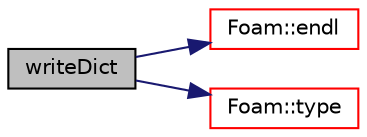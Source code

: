 digraph "writeDict"
{
  bgcolor="transparent";
  edge [fontname="Helvetica",fontsize="10",labelfontname="Helvetica",labelfontsize="10"];
  node [fontname="Helvetica",fontsize="10",shape=record];
  rankdir="LR";
  Node741 [label="writeDict",height=0.2,width=0.4,color="black", fillcolor="grey75", style="filled", fontcolor="black"];
  Node741 -> Node742 [color="midnightblue",fontsize="10",style="solid",fontname="Helvetica"];
  Node742 [label="Foam::endl",height=0.2,width=0.4,color="red",URL="$a21851.html#a2db8fe02a0d3909e9351bb4275b23ce4",tooltip="Add newline and flush stream. "];
  Node741 -> Node744 [color="midnightblue",fontsize="10",style="solid",fontname="Helvetica"];
  Node744 [label="Foam::type",height=0.2,width=0.4,color="red",URL="$a21851.html#aec48583af672626378f501eb9fc32cd1",tooltip="Return the file type: DIRECTORY or FILE. "];
}
